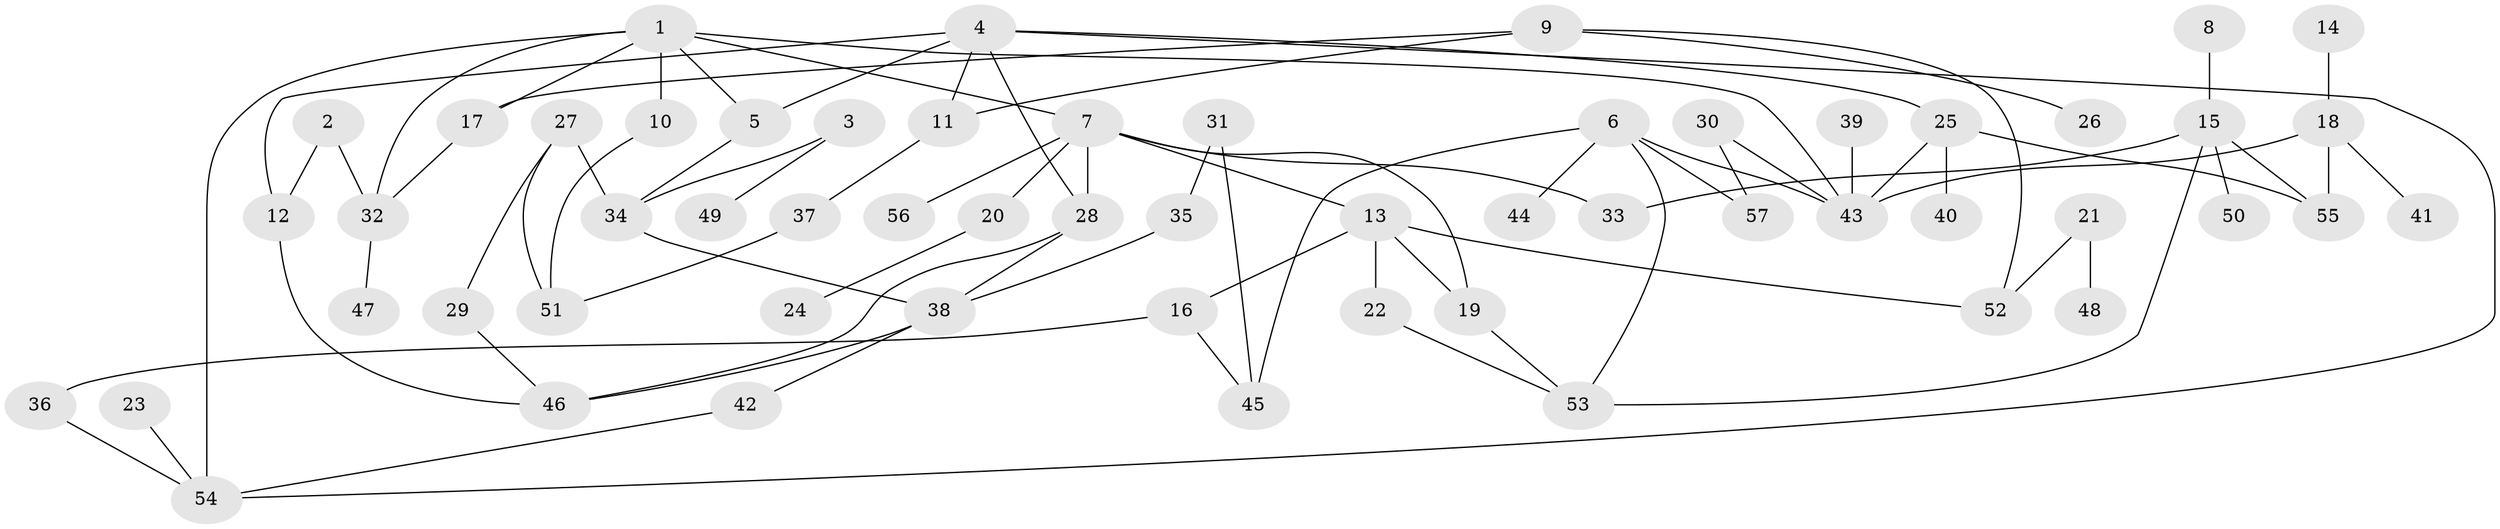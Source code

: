 // original degree distribution, {4: 0.043859649122807015, 7: 0.017543859649122806, 5: 0.06140350877192982, 6: 0.043859649122807015, 3: 0.16666666666666666, 8: 0.008771929824561403, 2: 0.32456140350877194, 1: 0.3333333333333333}
// Generated by graph-tools (version 1.1) at 2025/01/03/09/25 03:01:02]
// undirected, 57 vertices, 80 edges
graph export_dot {
graph [start="1"]
  node [color=gray90,style=filled];
  1;
  2;
  3;
  4;
  5;
  6;
  7;
  8;
  9;
  10;
  11;
  12;
  13;
  14;
  15;
  16;
  17;
  18;
  19;
  20;
  21;
  22;
  23;
  24;
  25;
  26;
  27;
  28;
  29;
  30;
  31;
  32;
  33;
  34;
  35;
  36;
  37;
  38;
  39;
  40;
  41;
  42;
  43;
  44;
  45;
  46;
  47;
  48;
  49;
  50;
  51;
  52;
  53;
  54;
  55;
  56;
  57;
  1 -- 5 [weight=1.0];
  1 -- 7 [weight=1.0];
  1 -- 10 [weight=1.0];
  1 -- 17 [weight=1.0];
  1 -- 32 [weight=1.0];
  1 -- 43 [weight=1.0];
  1 -- 54 [weight=1.0];
  2 -- 12 [weight=1.0];
  2 -- 32 [weight=1.0];
  3 -- 34 [weight=1.0];
  3 -- 49 [weight=1.0];
  4 -- 5 [weight=1.0];
  4 -- 11 [weight=1.0];
  4 -- 12 [weight=1.0];
  4 -- 25 [weight=1.0];
  4 -- 28 [weight=1.0];
  4 -- 54 [weight=1.0];
  5 -- 34 [weight=1.0];
  6 -- 43 [weight=1.0];
  6 -- 44 [weight=1.0];
  6 -- 45 [weight=1.0];
  6 -- 53 [weight=1.0];
  6 -- 57 [weight=1.0];
  7 -- 13 [weight=1.0];
  7 -- 19 [weight=1.0];
  7 -- 20 [weight=1.0];
  7 -- 28 [weight=1.0];
  7 -- 33 [weight=1.0];
  7 -- 56 [weight=2.0];
  8 -- 15 [weight=1.0];
  9 -- 11 [weight=1.0];
  9 -- 17 [weight=1.0];
  9 -- 26 [weight=1.0];
  9 -- 52 [weight=1.0];
  10 -- 51 [weight=1.0];
  11 -- 37 [weight=1.0];
  12 -- 46 [weight=1.0];
  13 -- 16 [weight=1.0];
  13 -- 19 [weight=1.0];
  13 -- 22 [weight=1.0];
  13 -- 52 [weight=1.0];
  14 -- 18 [weight=1.0];
  15 -- 33 [weight=1.0];
  15 -- 50 [weight=1.0];
  15 -- 53 [weight=1.0];
  15 -- 55 [weight=1.0];
  16 -- 36 [weight=1.0];
  16 -- 45 [weight=1.0];
  17 -- 32 [weight=1.0];
  18 -- 41 [weight=1.0];
  18 -- 43 [weight=1.0];
  18 -- 55 [weight=1.0];
  19 -- 53 [weight=1.0];
  20 -- 24 [weight=1.0];
  21 -- 48 [weight=1.0];
  21 -- 52 [weight=1.0];
  22 -- 53 [weight=1.0];
  23 -- 54 [weight=1.0];
  25 -- 40 [weight=1.0];
  25 -- 43 [weight=1.0];
  25 -- 55 [weight=1.0];
  27 -- 29 [weight=1.0];
  27 -- 34 [weight=1.0];
  27 -- 51 [weight=1.0];
  28 -- 38 [weight=1.0];
  28 -- 46 [weight=1.0];
  29 -- 46 [weight=1.0];
  30 -- 43 [weight=1.0];
  30 -- 57 [weight=1.0];
  31 -- 35 [weight=1.0];
  31 -- 45 [weight=1.0];
  32 -- 47 [weight=1.0];
  34 -- 38 [weight=1.0];
  35 -- 38 [weight=1.0];
  36 -- 54 [weight=1.0];
  37 -- 51 [weight=1.0];
  38 -- 42 [weight=1.0];
  38 -- 46 [weight=1.0];
  39 -- 43 [weight=1.0];
  42 -- 54 [weight=1.0];
}
